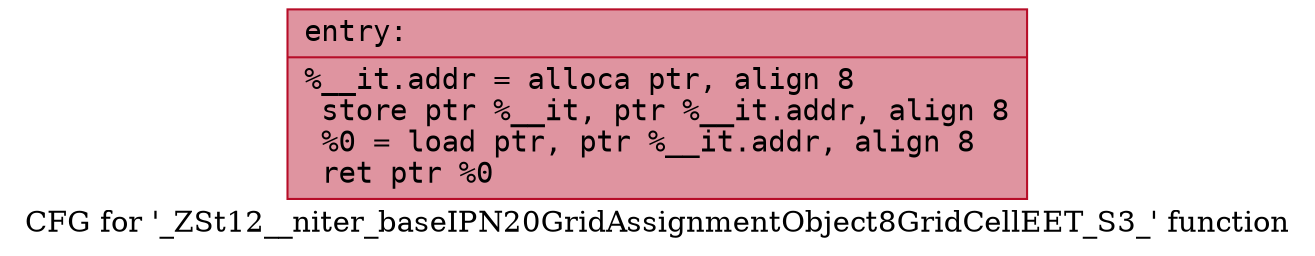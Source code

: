 digraph "CFG for '_ZSt12__niter_baseIPN20GridAssignmentObject8GridCellEET_S3_' function" {
	label="CFG for '_ZSt12__niter_baseIPN20GridAssignmentObject8GridCellEET_S3_' function";

	Node0x5646194590a0 [shape=record,color="#b70d28ff", style=filled, fillcolor="#b70d2870" fontname="Courier",label="{entry:\l|  %__it.addr = alloca ptr, align 8\l  store ptr %__it, ptr %__it.addr, align 8\l  %0 = load ptr, ptr %__it.addr, align 8\l  ret ptr %0\l}"];
}
